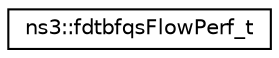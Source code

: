 digraph "Graphical Class Hierarchy"
{
 // LATEX_PDF_SIZE
  edge [fontname="Helvetica",fontsize="10",labelfontname="Helvetica",labelfontsize="10"];
  node [fontname="Helvetica",fontsize="10",shape=record];
  rankdir="LR";
  Node0 [label="ns3::fdtbfqsFlowPerf_t",height=0.2,width=0.4,color="black", fillcolor="white", style="filled",URL="$structns3_1_1fdtbfqs_flow_perf__t.html",tooltip="Flow information."];
}
